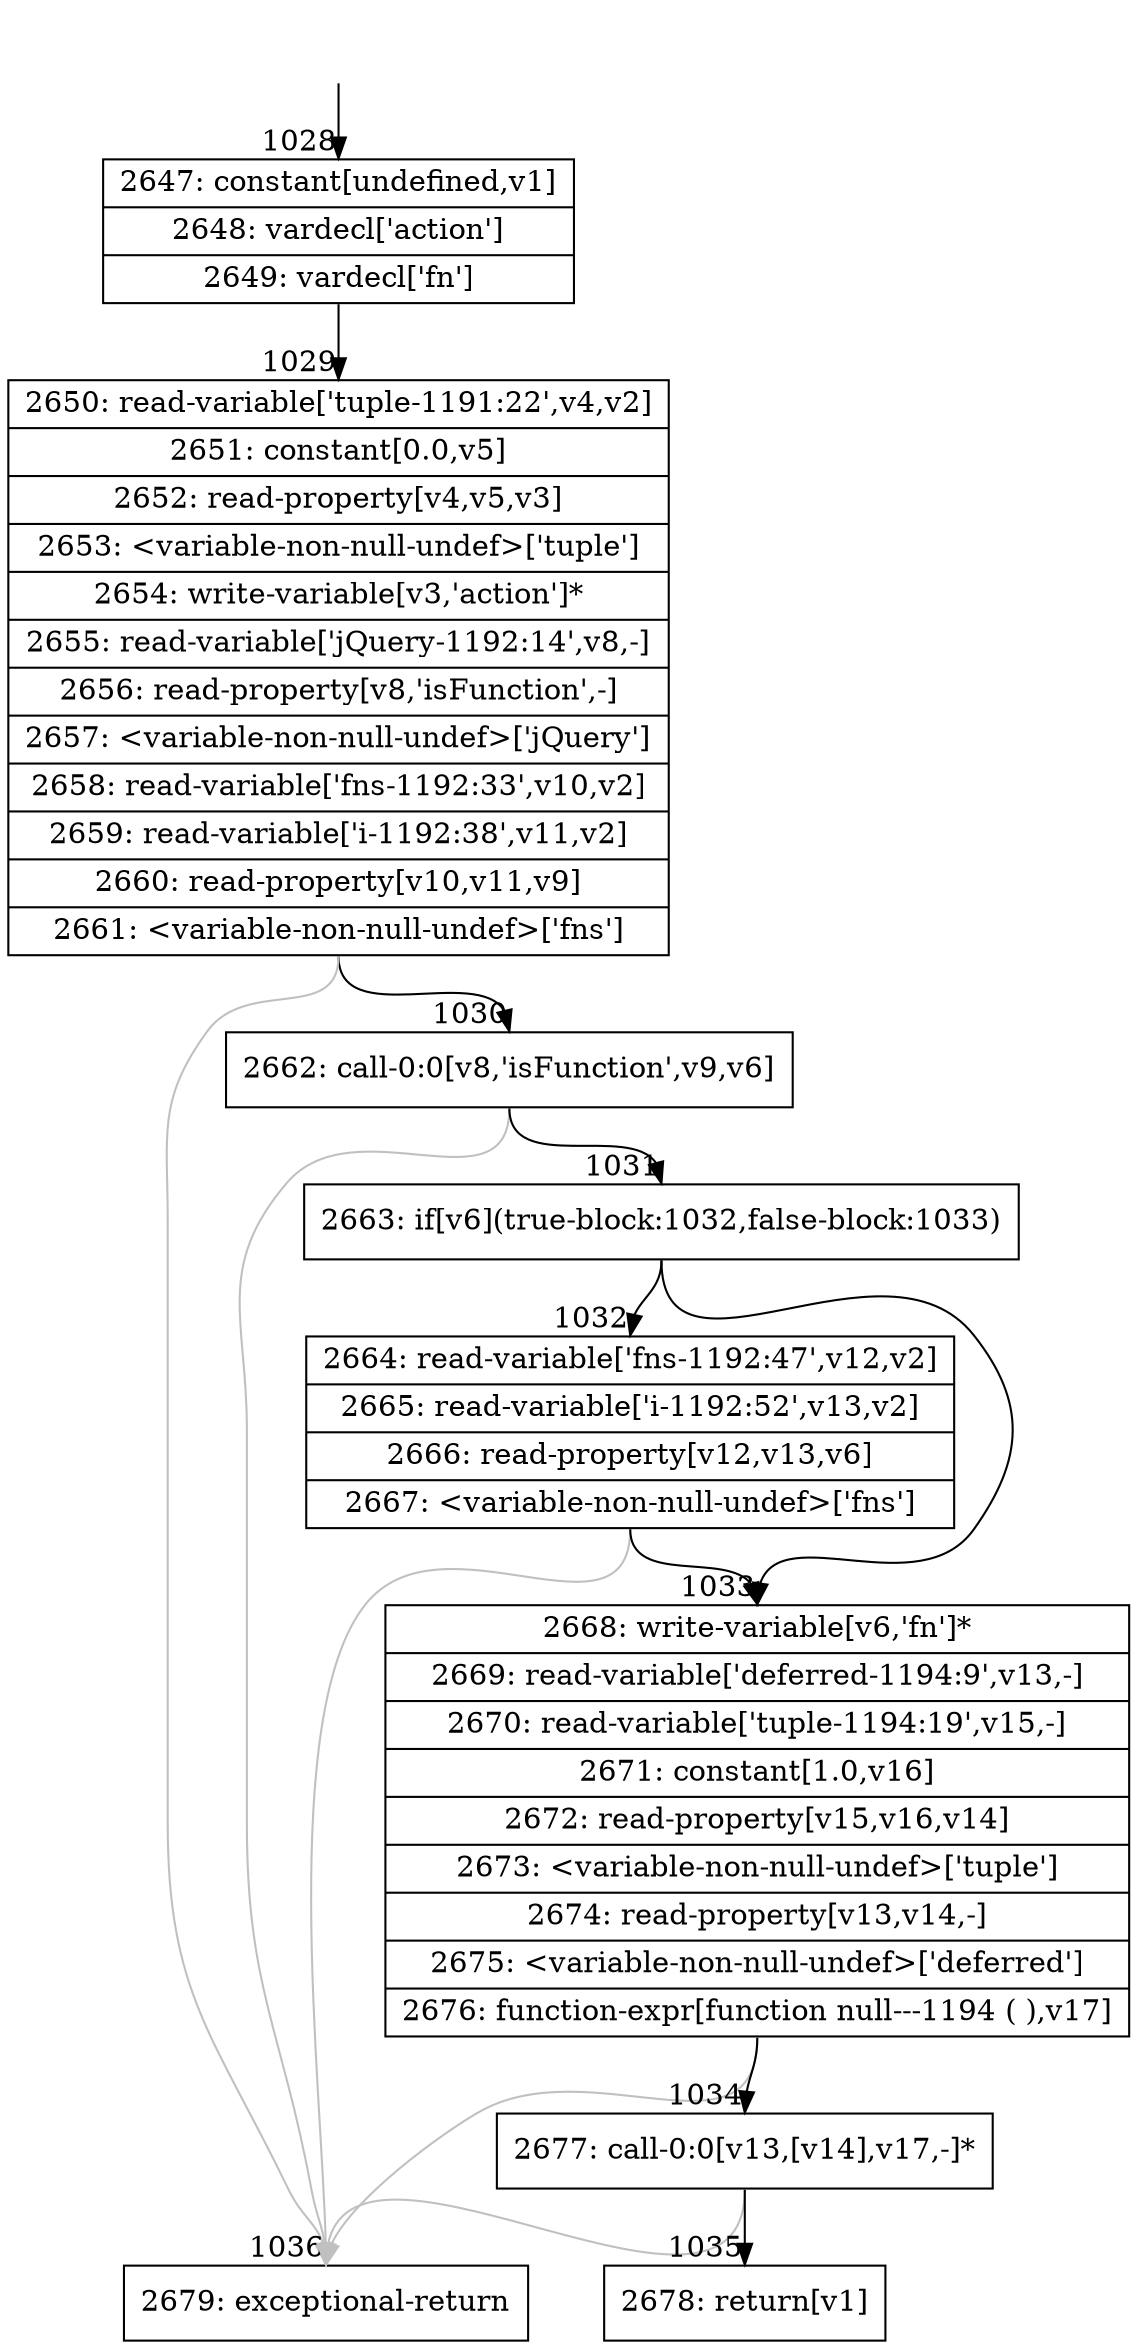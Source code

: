 digraph {
rankdir="TD"
BB_entry80[shape=none,label=""];
BB_entry80 -> BB1028 [tailport=s, headport=n, headlabel="    1028"]
BB1028 [shape=record label="{2647: constant[undefined,v1]|2648: vardecl['action']|2649: vardecl['fn']}" ] 
BB1028 -> BB1029 [tailport=s, headport=n, headlabel="      1029"]
BB1029 [shape=record label="{2650: read-variable['tuple-1191:22',v4,v2]|2651: constant[0.0,v5]|2652: read-property[v4,v5,v3]|2653: \<variable-non-null-undef\>['tuple']|2654: write-variable[v3,'action']*|2655: read-variable['jQuery-1192:14',v8,-]|2656: read-property[v8,'isFunction',-]|2657: \<variable-non-null-undef\>['jQuery']|2658: read-variable['fns-1192:33',v10,v2]|2659: read-variable['i-1192:38',v11,v2]|2660: read-property[v10,v11,v9]|2661: \<variable-non-null-undef\>['fns']}" ] 
BB1029 -> BB1030 [tailport=s, headport=n, headlabel="      1030"]
BB1029 -> BB1036 [tailport=s, headport=n, color=gray, headlabel="      1036"]
BB1030 [shape=record label="{2662: call-0:0[v8,'isFunction',v9,v6]}" ] 
BB1030 -> BB1031 [tailport=s, headport=n, headlabel="      1031"]
BB1030 -> BB1036 [tailport=s, headport=n, color=gray]
BB1031 [shape=record label="{2663: if[v6](true-block:1032,false-block:1033)}" ] 
BB1031 -> BB1033 [tailport=s, headport=n, headlabel="      1033"]
BB1031 -> BB1032 [tailport=s, headport=n, headlabel="      1032"]
BB1032 [shape=record label="{2664: read-variable['fns-1192:47',v12,v2]|2665: read-variable['i-1192:52',v13,v2]|2666: read-property[v12,v13,v6]|2667: \<variable-non-null-undef\>['fns']}" ] 
BB1032 -> BB1033 [tailport=s, headport=n]
BB1032 -> BB1036 [tailport=s, headport=n, color=gray]
BB1033 [shape=record label="{2668: write-variable[v6,'fn']*|2669: read-variable['deferred-1194:9',v13,-]|2670: read-variable['tuple-1194:19',v15,-]|2671: constant[1.0,v16]|2672: read-property[v15,v16,v14]|2673: \<variable-non-null-undef\>['tuple']|2674: read-property[v13,v14,-]|2675: \<variable-non-null-undef\>['deferred']|2676: function-expr[function null---1194 ( ),v17]}" ] 
BB1033 -> BB1034 [tailport=s, headport=n, headlabel="      1034"]
BB1033 -> BB1036 [tailport=s, headport=n, color=gray]
BB1034 [shape=record label="{2677: call-0:0[v13,[v14],v17,-]*}" ] 
BB1034 -> BB1035 [tailport=s, headport=n, headlabel="      1035"]
BB1034 -> BB1036 [tailport=s, headport=n, color=gray]
BB1035 [shape=record label="{2678: return[v1]}" ] 
BB1036 [shape=record label="{2679: exceptional-return}" ] 
}

